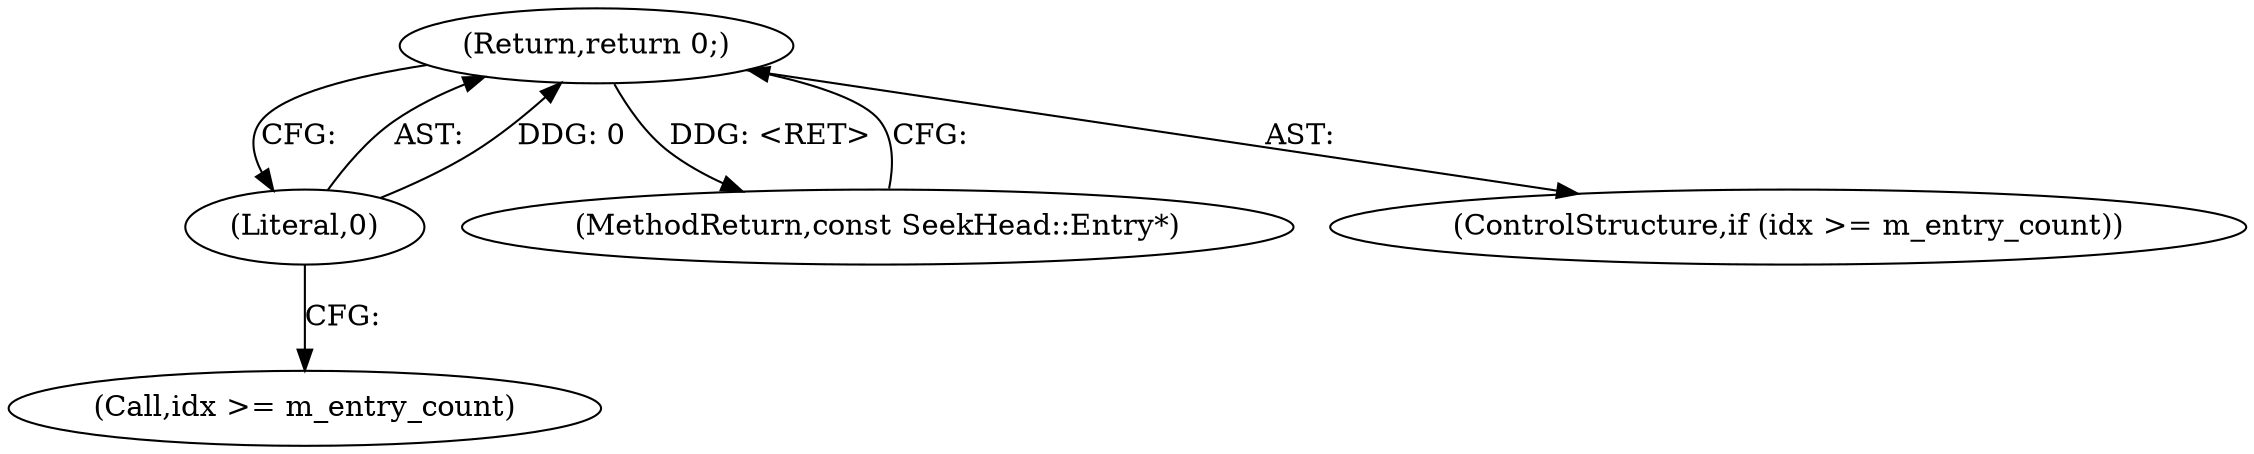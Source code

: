 digraph "1_Android_04839626ed859623901ebd3a5fd483982186b59d_79@del" {
"1000113" [label="(Return,return 0;)"];
"1000114" [label="(Literal,0)"];
"1000114" [label="(Literal,0)"];
"1000119" [label="(MethodReturn,const SeekHead::Entry*)"];
"1000113" [label="(Return,return 0;)"];
"1000110" [label="(Call,idx >= m_entry_count)"];
"1000109" [label="(ControlStructure,if (idx >= m_entry_count))"];
"1000113" -> "1000109"  [label="AST: "];
"1000113" -> "1000114"  [label="CFG: "];
"1000114" -> "1000113"  [label="AST: "];
"1000119" -> "1000113"  [label="CFG: "];
"1000113" -> "1000119"  [label="DDG: <RET>"];
"1000114" -> "1000113"  [label="DDG: 0"];
"1000114" -> "1000110"  [label="CFG: "];
}

